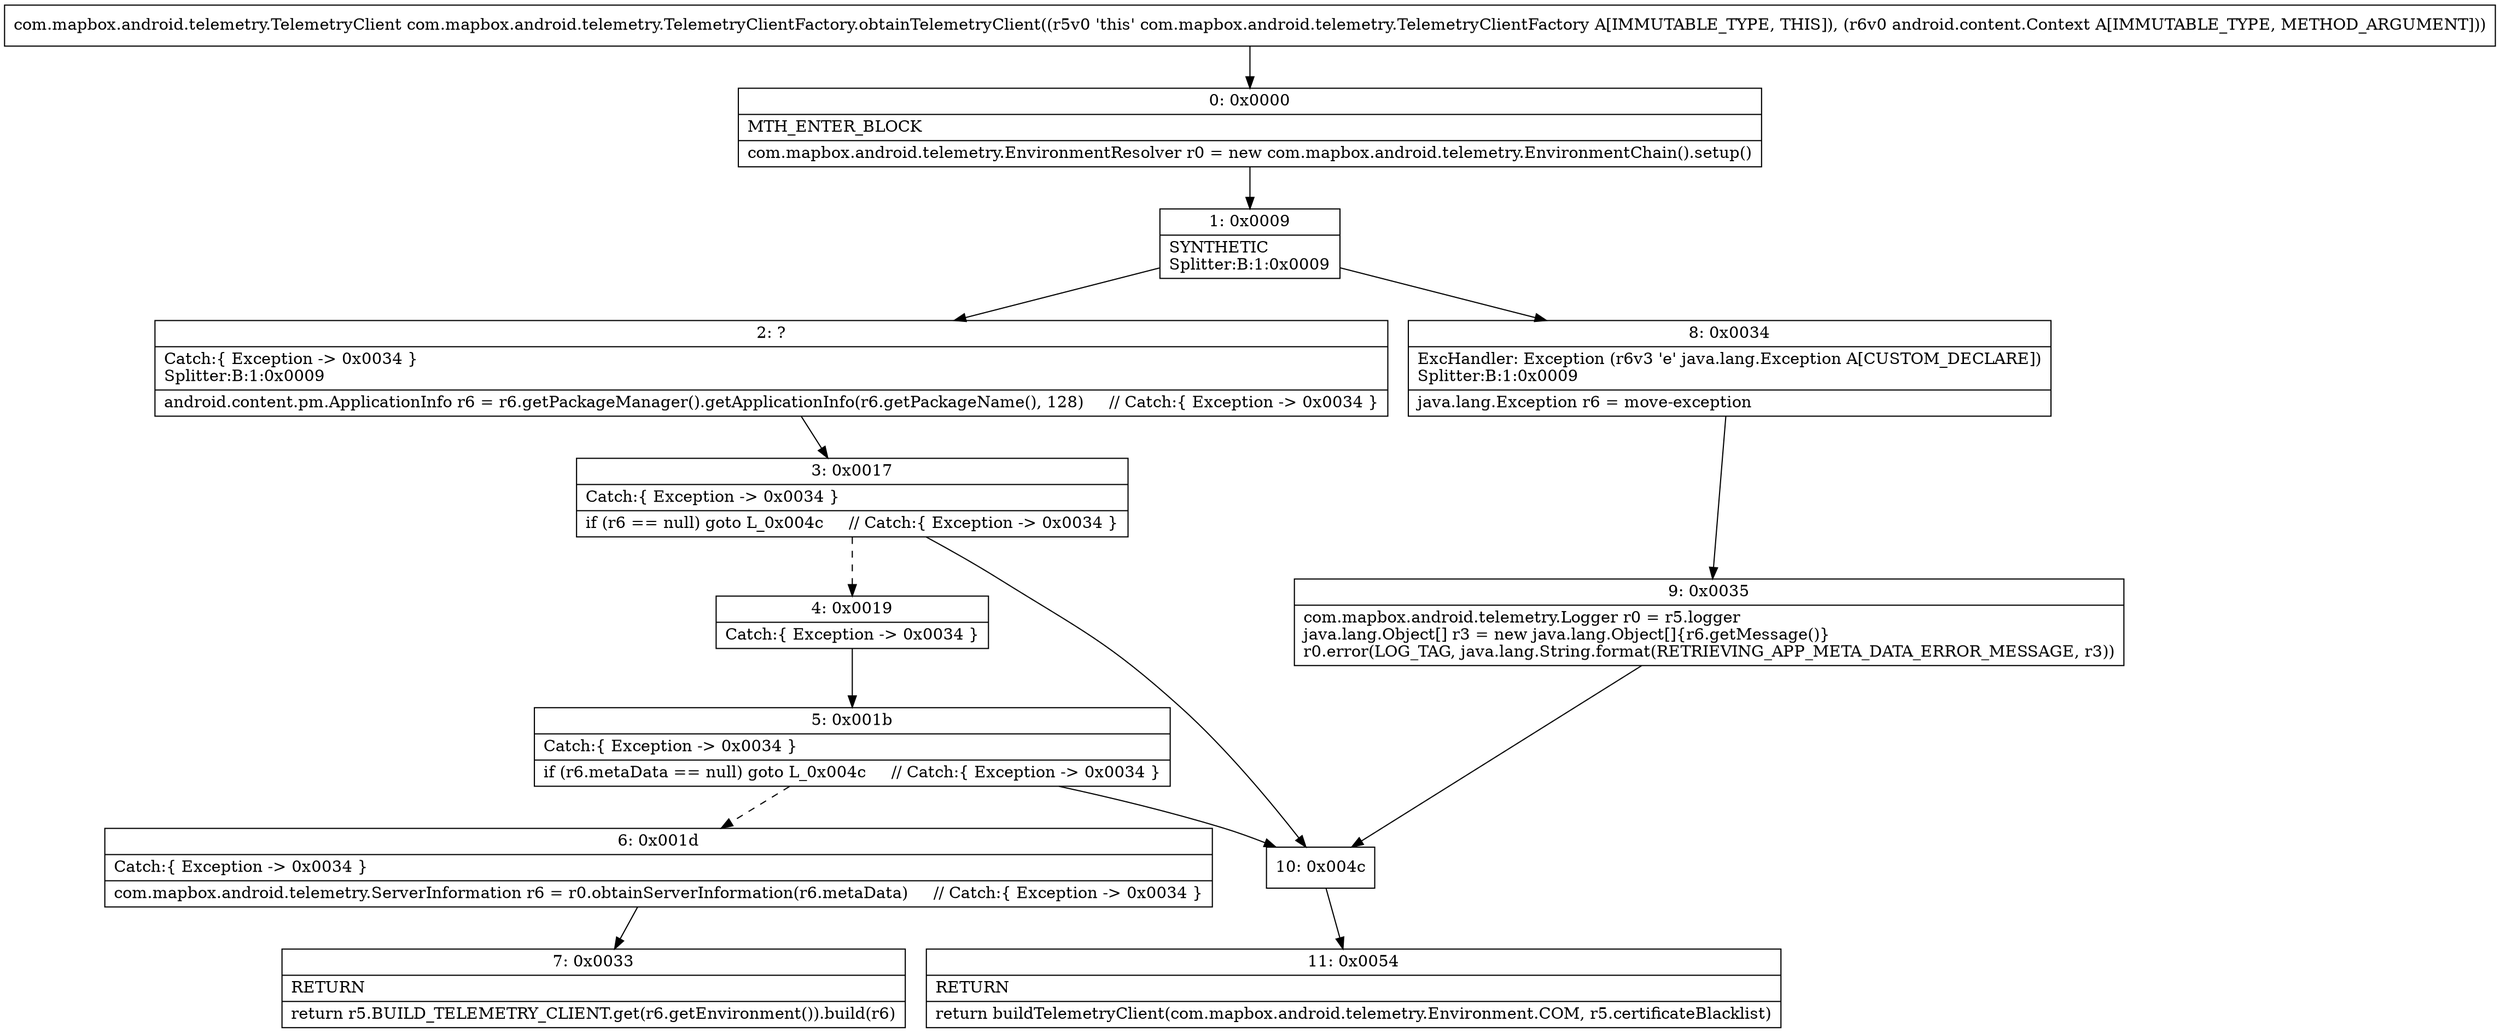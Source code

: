 digraph "CFG forcom.mapbox.android.telemetry.TelemetryClientFactory.obtainTelemetryClient(Landroid\/content\/Context;)Lcom\/mapbox\/android\/telemetry\/TelemetryClient;" {
Node_0 [shape=record,label="{0\:\ 0x0000|MTH_ENTER_BLOCK\l|com.mapbox.android.telemetry.EnvironmentResolver r0 = new com.mapbox.android.telemetry.EnvironmentChain().setup()\l}"];
Node_1 [shape=record,label="{1\:\ 0x0009|SYNTHETIC\lSplitter:B:1:0x0009\l}"];
Node_2 [shape=record,label="{2\:\ ?|Catch:\{ Exception \-\> 0x0034 \}\lSplitter:B:1:0x0009\l|android.content.pm.ApplicationInfo r6 = r6.getPackageManager().getApplicationInfo(r6.getPackageName(), 128)     \/\/ Catch:\{ Exception \-\> 0x0034 \}\l}"];
Node_3 [shape=record,label="{3\:\ 0x0017|Catch:\{ Exception \-\> 0x0034 \}\l|if (r6 == null) goto L_0x004c     \/\/ Catch:\{ Exception \-\> 0x0034 \}\l}"];
Node_4 [shape=record,label="{4\:\ 0x0019|Catch:\{ Exception \-\> 0x0034 \}\l}"];
Node_5 [shape=record,label="{5\:\ 0x001b|Catch:\{ Exception \-\> 0x0034 \}\l|if (r6.metaData == null) goto L_0x004c     \/\/ Catch:\{ Exception \-\> 0x0034 \}\l}"];
Node_6 [shape=record,label="{6\:\ 0x001d|Catch:\{ Exception \-\> 0x0034 \}\l|com.mapbox.android.telemetry.ServerInformation r6 = r0.obtainServerInformation(r6.metaData)     \/\/ Catch:\{ Exception \-\> 0x0034 \}\l}"];
Node_7 [shape=record,label="{7\:\ 0x0033|RETURN\l|return r5.BUILD_TELEMETRY_CLIENT.get(r6.getEnvironment()).build(r6)\l}"];
Node_8 [shape=record,label="{8\:\ 0x0034|ExcHandler: Exception (r6v3 'e' java.lang.Exception A[CUSTOM_DECLARE])\lSplitter:B:1:0x0009\l|java.lang.Exception r6 = move\-exception\l}"];
Node_9 [shape=record,label="{9\:\ 0x0035|com.mapbox.android.telemetry.Logger r0 = r5.logger\ljava.lang.Object[] r3 = new java.lang.Object[]\{r6.getMessage()\}\lr0.error(LOG_TAG, java.lang.String.format(RETRIEVING_APP_META_DATA_ERROR_MESSAGE, r3))\l}"];
Node_10 [shape=record,label="{10\:\ 0x004c}"];
Node_11 [shape=record,label="{11\:\ 0x0054|RETURN\l|return buildTelemetryClient(com.mapbox.android.telemetry.Environment.COM, r5.certificateBlacklist)\l}"];
MethodNode[shape=record,label="{com.mapbox.android.telemetry.TelemetryClient com.mapbox.android.telemetry.TelemetryClientFactory.obtainTelemetryClient((r5v0 'this' com.mapbox.android.telemetry.TelemetryClientFactory A[IMMUTABLE_TYPE, THIS]), (r6v0 android.content.Context A[IMMUTABLE_TYPE, METHOD_ARGUMENT])) }"];
MethodNode -> Node_0;
Node_0 -> Node_1;
Node_1 -> Node_2;
Node_1 -> Node_8;
Node_2 -> Node_3;
Node_3 -> Node_4[style=dashed];
Node_3 -> Node_10;
Node_4 -> Node_5;
Node_5 -> Node_6[style=dashed];
Node_5 -> Node_10;
Node_6 -> Node_7;
Node_8 -> Node_9;
Node_9 -> Node_10;
Node_10 -> Node_11;
}

